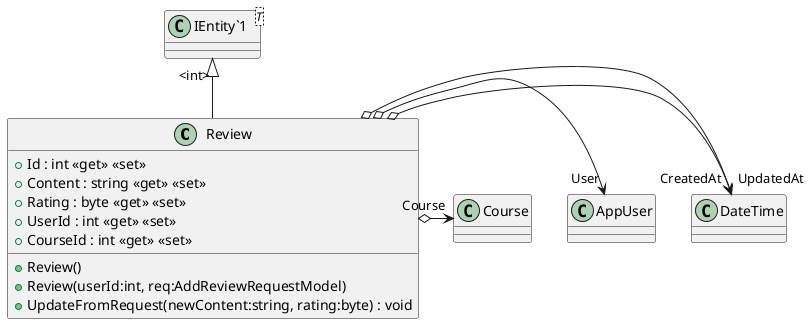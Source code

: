@startuml
class Review {
    + Review()
    + Review(userId:int, req:AddReviewRequestModel)
    + Id : int <<get>> <<set>>
    + Content : string <<get>> <<set>>
    + Rating : byte <<get>> <<set>>
    + UserId : int <<get>> <<set>>
    + CourseId : int <<get>> <<set>>
    + UpdateFromRequest(newContent:string, rating:byte) : void
}
class "IEntity`1"<T> {
}
"IEntity`1" "<int>" <|-- Review
Review o-> "CreatedAt" DateTime
Review o-> "UpdatedAt" DateTime
Review o-> "User" AppUser
Review o-> "Course" Course
@enduml
